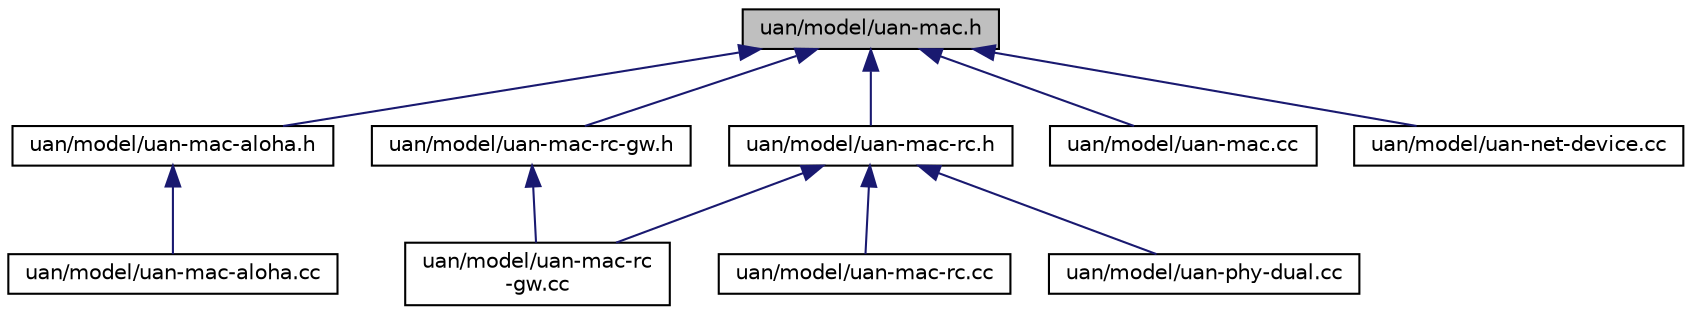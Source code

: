 digraph "uan/model/uan-mac.h"
{
  edge [fontname="Helvetica",fontsize="10",labelfontname="Helvetica",labelfontsize="10"];
  node [fontname="Helvetica",fontsize="10",shape=record];
  Node1 [label="uan/model/uan-mac.h",height=0.2,width=0.4,color="black", fillcolor="grey75", style="filled", fontcolor="black"];
  Node1 -> Node2 [dir="back",color="midnightblue",fontsize="10",style="solid"];
  Node2 [label="uan/model/uan-mac-aloha.h",height=0.2,width=0.4,color="black", fillcolor="white", style="filled",URL="$d7/dc0/uan-mac-aloha_8h.html"];
  Node2 -> Node3 [dir="back",color="midnightblue",fontsize="10",style="solid"];
  Node3 [label="uan/model/uan-mac-aloha.cc",height=0.2,width=0.4,color="black", fillcolor="white", style="filled",URL="$dd/d7c/uan-mac-aloha_8cc.html"];
  Node1 -> Node4 [dir="back",color="midnightblue",fontsize="10",style="solid"];
  Node4 [label="uan/model/uan-mac-rc-gw.h",height=0.2,width=0.4,color="black", fillcolor="white", style="filled",URL="$d1/d51/uan-mac-rc-gw_8h.html"];
  Node4 -> Node5 [dir="back",color="midnightblue",fontsize="10",style="solid"];
  Node5 [label="uan/model/uan-mac-rc\l-gw.cc",height=0.2,width=0.4,color="black", fillcolor="white", style="filled",URL="$dd/d30/uan-mac-rc-gw_8cc.html"];
  Node1 -> Node6 [dir="back",color="midnightblue",fontsize="10",style="solid"];
  Node6 [label="uan/model/uan-mac-rc.h",height=0.2,width=0.4,color="black", fillcolor="white", style="filled",URL="$d2/d2e/uan-mac-rc_8h.html"];
  Node6 -> Node5 [dir="back",color="midnightblue",fontsize="10",style="solid"];
  Node6 -> Node7 [dir="back",color="midnightblue",fontsize="10",style="solid"];
  Node7 [label="uan/model/uan-mac-rc.cc",height=0.2,width=0.4,color="black", fillcolor="white", style="filled",URL="$d5/d29/uan-mac-rc_8cc.html"];
  Node6 -> Node8 [dir="back",color="midnightblue",fontsize="10",style="solid"];
  Node8 [label="uan/model/uan-phy-dual.cc",height=0.2,width=0.4,color="black", fillcolor="white", style="filled",URL="$dd/d63/uan-phy-dual_8cc.html"];
  Node1 -> Node9 [dir="back",color="midnightblue",fontsize="10",style="solid"];
  Node9 [label="uan/model/uan-mac.cc",height=0.2,width=0.4,color="black", fillcolor="white", style="filled",URL="$de/d41/uan-mac_8cc.html"];
  Node1 -> Node10 [dir="back",color="midnightblue",fontsize="10",style="solid"];
  Node10 [label="uan/model/uan-net-device.cc",height=0.2,width=0.4,color="black", fillcolor="white", style="filled",URL="$d8/dce/uan-net-device_8cc.html"];
}
